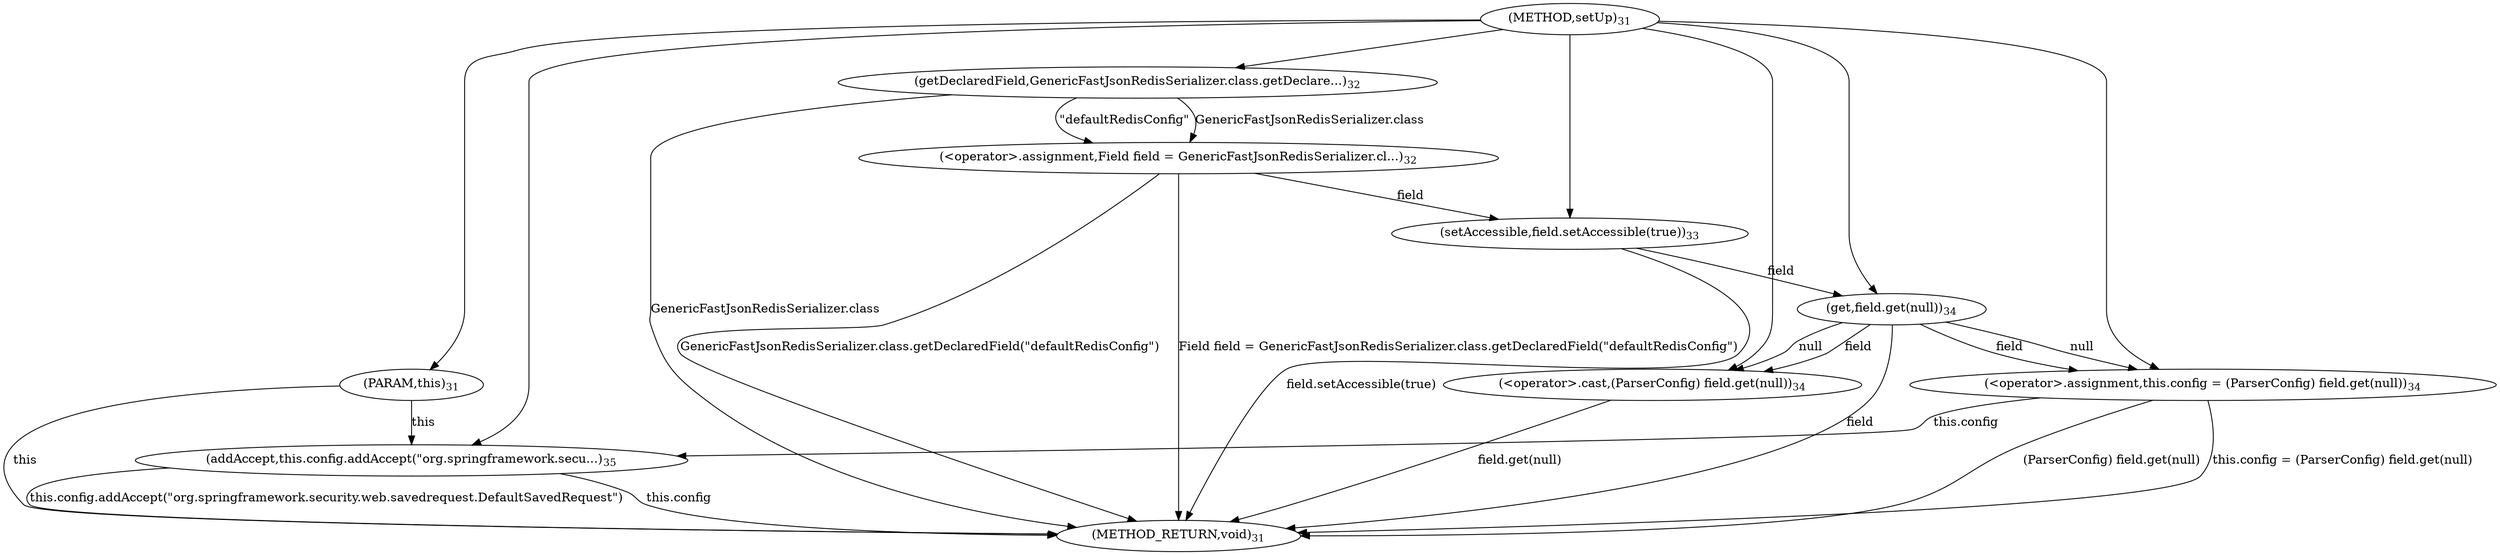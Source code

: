 digraph "setUp" {  
"57" [label = <(METHOD,setUp)<SUB>31</SUB>> ]
"87" [label = <(METHOD_RETURN,void)<SUB>31</SUB>> ]
"58" [label = <(PARAM,this)<SUB>31</SUB>> ]
"61" [label = <(&lt;operator&gt;.assignment,Field field = GenericFastJsonRedisSerializer.cl...)<SUB>32</SUB>> ]
"68" [label = <(setAccessible,field.setAccessible(true))<SUB>33</SUB>> ]
"71" [label = <(&lt;operator&gt;.assignment,this.config = (ParserConfig) field.get(null))<SUB>34</SUB>> ]
"80" [label = <(addAccept,this.config.addAccept(&quot;org.springframework.secu...)<SUB>35</SUB>> ]
"61" [label = <(&lt;operator&gt;.assignment,Field field = GenericFastJsonRedisSerializer.cl...)<SUB>32</SUB>> ]
"61" [label = <(&lt;operator&gt;.assignment,Field field = GenericFastJsonRedisSerializer.cl...)<SUB>32</SUB>> ]
"68" [label = <(setAccessible,field.setAccessible(true))<SUB>33</SUB>> ]
"68" [label = <(setAccessible,field.setAccessible(true))<SUB>33</SUB>> ]
"71" [label = <(&lt;operator&gt;.assignment,this.config = (ParserConfig) field.get(null))<SUB>34</SUB>> ]
"71" [label = <(&lt;operator&gt;.assignment,this.config = (ParserConfig) field.get(null))<SUB>34</SUB>> ]
"80" [label = <(addAccept,this.config.addAccept(&quot;org.springframework.secu...)<SUB>35</SUB>> ]
"80" [label = <(addAccept,this.config.addAccept(&quot;org.springframework.secu...)<SUB>35</SUB>> ]
"63" [label = <(getDeclaredField,GenericFastJsonRedisSerializer.class.getDeclare...)<SUB>32</SUB>> ]
"63" [label = <(getDeclaredField,GenericFastJsonRedisSerializer.class.getDeclare...)<SUB>32</SUB>> ]
"75" [label = <(&lt;operator&gt;.cast,(ParserConfig) field.get(null))<SUB>34</SUB>> ]
"75" [label = <(&lt;operator&gt;.cast,(ParserConfig) field.get(null))<SUB>34</SUB>> ]
"77" [label = <(get,field.get(null))<SUB>34</SUB>> ]
"77" [label = <(get,field.get(null))<SUB>34</SUB>> ]
  "58" -> "87"  [ label = "this"] 
  "63" -> "87"  [ label = "GenericFastJsonRedisSerializer.class"] 
  "61" -> "87"  [ label = "GenericFastJsonRedisSerializer.class.getDeclaredField(&quot;defaultRedisConfig&quot;)"] 
  "61" -> "87"  [ label = "Field field = GenericFastJsonRedisSerializer.class.getDeclaredField(&quot;defaultRedisConfig&quot;)"] 
  "68" -> "87"  [ label = "field.setAccessible(true)"] 
  "77" -> "87"  [ label = "field"] 
  "75" -> "87"  [ label = "field.get(null)"] 
  "71" -> "87"  [ label = "(ParserConfig) field.get(null)"] 
  "71" -> "87"  [ label = "this.config = (ParserConfig) field.get(null)"] 
  "80" -> "87"  [ label = "this.config"] 
  "80" -> "87"  [ label = "this.config.addAccept(&quot;org.springframework.security.web.savedrequest.DefaultSavedRequest&quot;)"] 
  "57" -> "58" 
  "63" -> "61"  [ label = "GenericFastJsonRedisSerializer.class"] 
  "63" -> "61"  [ label = "&quot;defaultRedisConfig&quot;"] 
  "57" -> "71" 
  "77" -> "71"  [ label = "field"] 
  "77" -> "71"  [ label = "null"] 
  "61" -> "68"  [ label = "field"] 
  "57" -> "68" 
  "58" -> "80"  [ label = "this"] 
  "71" -> "80"  [ label = "this.config"] 
  "57" -> "80" 
  "57" -> "63" 
  "57" -> "75" 
  "77" -> "75"  [ label = "field"] 
  "77" -> "75"  [ label = "null"] 
  "68" -> "77"  [ label = "field"] 
  "57" -> "77" 
}

